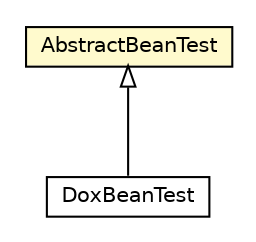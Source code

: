 #!/usr/local/bin/dot
#
# Class diagram 
# Generated by UMLGraph version R5_6-24-gf6e263 (http://www.umlgraph.org/)
#

digraph G {
	edge [fontname="Helvetica",fontsize=10,labelfontname="Helvetica",labelfontsize=10];
	node [fontname="Helvetica",fontsize=10,shape=plaintext];
	nodesep=0.25;
	ranksep=0.5;
	// net.trajano.doxdb.sample.test.AbstractBeanTest
	c9 [label=<<table title="net.trajano.doxdb.sample.test.AbstractBeanTest" border="0" cellborder="1" cellspacing="0" cellpadding="2" port="p" bgcolor="lemonChiffon" href="./AbstractBeanTest.html">
		<tr><td><table border="0" cellspacing="0" cellpadding="1">
<tr><td align="center" balign="center"> AbstractBeanTest </td></tr>
		</table></td></tr>
		</table>>, URL="./AbstractBeanTest.html", fontname="Helvetica", fontcolor="black", fontsize=10.0];
	// net.trajano.doxdb.sample.test.DoxBeanTest
	c13 [label=<<table title="net.trajano.doxdb.sample.test.DoxBeanTest" border="0" cellborder="1" cellspacing="0" cellpadding="2" port="p" href="./DoxBeanTest.html">
		<tr><td><table border="0" cellspacing="0" cellpadding="1">
<tr><td align="center" balign="center"> DoxBeanTest </td></tr>
		</table></td></tr>
		</table>>, URL="./DoxBeanTest.html", fontname="Helvetica", fontcolor="black", fontsize=10.0];
	//net.trajano.doxdb.sample.test.DoxBeanTest extends net.trajano.doxdb.sample.test.AbstractBeanTest
	c9:p -> c13:p [dir=back,arrowtail=empty];
}

